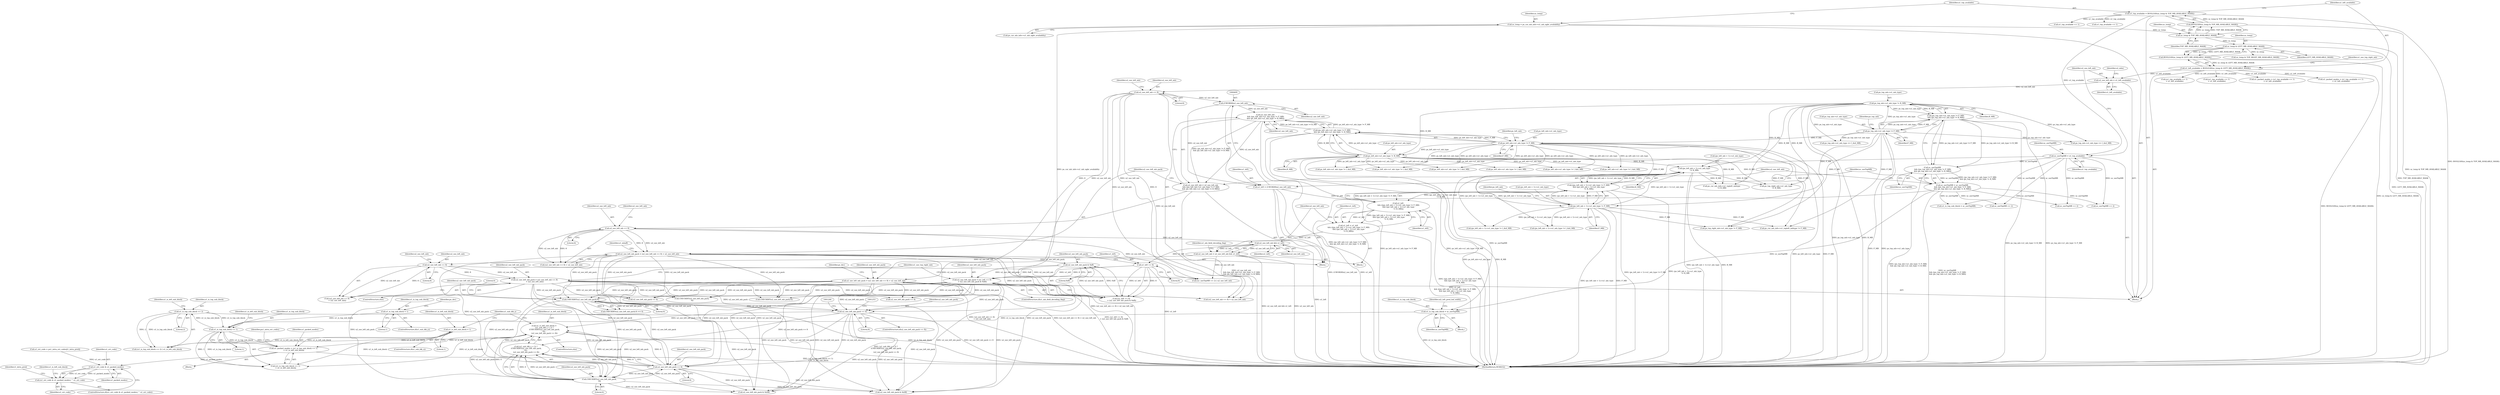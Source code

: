digraph "0_Android_a583270e1c96d307469c83dc42bd3c5f1b9ef63f@integer" {
"1001516" [label="(Call,u1_packed_modes = (u1_is_top_sub_block << 1)\n + u1_is_left_sub_block)"];
"1001519" [label="(Call,u1_is_top_sub_block << 1)"];
"1001704" [label="(Call,u1_is_top_sub_block << 2)"];
"1001020" [label="(Call,u1_is_top_sub_block = uc_useTopMB)"];
"1000285" [label="(Call,uc_useTopMB = u1_top_available)"];
"1000257" [label="(Call,u1_top_available = BOOLEAN(uc_temp & TOP_MB_AVAILABLE_MASK))"];
"1000259" [label="(Call,BOOLEAN(uc_temp & TOP_MB_AVAILABLE_MASK))"];
"1000260" [label="(Call,uc_temp & TOP_MB_AVAILABLE_MASK)"];
"1000251" [label="(Call,uc_temp = ps_cur_mb_info->u1_mb_ngbr_availablity)"];
"1000411" [label="(Call,uc_useTopMB = uc_useTopMB\n && ((ps_top_mb->u1_mb_type != P_MB)\n && (ps_top_mb->u1_mb_type != B_MB)))"];
"1000413" [label="(Call,uc_useTopMB\n && ((ps_top_mb->u1_mb_type != P_MB)\n && (ps_top_mb->u1_mb_type != B_MB)))"];
"1000415" [label="(Call,(ps_top_mb->u1_mb_type != P_MB)\n && (ps_top_mb->u1_mb_type != B_MB))"];
"1000416" [label="(Call,ps_top_mb->u1_mb_type != P_MB)"];
"1000421" [label="(Call,ps_top_mb->u1_mb_type != B_MB)"];
"1001453" [label="(Call,u1_is_top_sub_block = 1)"];
"1001439" [label="(Call,u1_is_left_sub_block =\n (u1_sub_blk_y < 2) ?\n (CHECKBIT(u2_use_left_mb_pack,\n 0)) :\n (u2_use_left_mb_pack >> 8))"];
"1001445" [label="(Call,CHECKBIT(u2_use_left_mb_pack,\n 0))"];
"1001448" [label="(Call,u2_use_left_mb_pack >> 8)"];
"1000494" [label="(Call,u2_use_left_mb_pack = (u2_use_left_mb << 8)\n + (u2_use_left_mb))"];
"1000497" [label="(Call,u2_use_left_mb << 8)"];
"1000477" [label="(Call,u2_use_left_mb = u2_use_left_mb && u1_left)"];
"1000479" [label="(Call,u2_use_left_mb && u1_left)"];
"1000444" [label="(Call,u2_use_left_mb << 8)"];
"1000426" [label="(Call,u2_use_left_mb = u2_use_left_mb\n && ((ps_left_mb->u1_mb_type != P_MB)\n && (ps_left_mb->u1_mb_type != B_MB)))"];
"1000428" [label="(Call,u2_use_left_mb\n && ((ps_left_mb->u1_mb_type != P_MB)\n && (ps_left_mb->u1_mb_type != B_MB)))"];
"1000408" [label="(Call,(UWORD8)u2_use_left_mb)"];
"1000394" [label="(Call,u2_use_left_mb << 8)"];
"1000289" [label="(Call,u2_use_left_mb = u1_left_available)"];
"1000264" [label="(Call,u1_left_available = BOOLEAN(uc_temp & LEFT_MB_AVAILABLE_MASK))"];
"1000266" [label="(Call,BOOLEAN(uc_temp & LEFT_MB_AVAILABLE_MASK))"];
"1000267" [label="(Call,uc_temp & LEFT_MB_AVAILABLE_MASK)"];
"1000430" [label="(Call,(ps_left_mb->u1_mb_type != P_MB)\n && (ps_left_mb->u1_mb_type != B_MB))"];
"1000431" [label="(Call,ps_left_mb->u1_mb_type != P_MB)"];
"1000436" [label="(Call,ps_left_mb->u1_mb_type != B_MB)"];
"1000458" [label="(Call,u1_left = u1_left\n && (((ps_left_mb + 1)->u1_mb_type != P_MB)\n && ((ps_left_mb + 1)->u1_mb_type\n != B_MB)))"];
"1000460" [label="(Call,u1_left\n && (((ps_left_mb + 1)->u1_mb_type != P_MB)\n && ((ps_left_mb + 1)->u1_mb_type\n != B_MB)))"];
"1000406" [label="(Call,u1_left = (UWORD8)u2_use_left_mb)"];
"1000462" [label="(Call,((ps_left_mb + 1)->u1_mb_type != P_MB)\n && ((ps_left_mb + 1)->u1_mb_type\n != B_MB))"];
"1000463" [label="(Call,(ps_left_mb + 1)->u1_mb_type != P_MB)"];
"1000470" [label="(Call,(ps_left_mb + 1)->u1_mb_type\n != B_MB)"];
"1001198" [label="(Call,CHECKBIT(u2_use_left_mb_pack,0))"];
"1000441" [label="(Call,u2_use_left_mb_pack = (u2_use_left_mb << 8) + u2_use_left_mb)"];
"1000391" [label="(Call,u2_use_left_mb_pack = (u2_use_left_mb << 8) + u2_use_left_mb)"];
"1000484" [label="(Call,u2_use_left_mb_pack = (u1_left << 8)\n + (u2_use_left_mb_pack & 0xff))"];
"1000487" [label="(Call,u1_left << 8)"];
"1000490" [label="(Call,u2_use_left_mb_pack & 0xff)"];
"1001238" [label="(Call,u2_use_left_mb_pack >> 8)"];
"1001435" [label="(Call,u1_is_left_sub_block = 1)"];
"1001594" [label="(Call,u1_err_code & u1_packed_modes)"];
"1001593" [label="(Call,(u1_err_code & u1_packed_modes) ^ u1_err_code)"];
"1000457" [label="(Block,)"];
"1002306" [label="(Call,u2_use_left_mb_pack >> 8)"];
"1000287" [label="(Identifier,u1_top_available)"];
"1001600" [label="(Identifier,i1_intra_pred)"];
"1001441" [label="(Call,(u1_sub_blk_y < 2) ?\n (CHECKBIT(u2_use_left_mb_pack,\n 0)) :\n (u2_use_left_mb_pack >> 8))"];
"1000440" [label="(Identifier,B_MB)"];
"1000429" [label="(Identifier,u2_use_left_mb)"];
"1001520" [label="(Identifier,u1_is_top_sub_block)"];
"1000499" [label="(Literal,8)"];
"1001825" [label="(Call,u1_is_top_sub_block = uc_useTopMB)"];
"1001891" [label="(Call,ps_top_mb->u1_mb_type == I_4x4_MB)"];
"1000395" [label="(Identifier,u2_use_left_mb)"];
"1000422" [label="(Call,ps_top_mb->u1_mb_type)"];
"1000461" [label="(Identifier,u1_left)"];
"1000413" [label="(Call,uc_useTopMB\n && ((ps_top_mb->u1_mb_type != P_MB)\n && (ps_top_mb->u1_mb_type != B_MB)))"];
"1002021" [label="(Call,CHECKBIT(u2_use_left_mb_pack,0))"];
"1000397" [label="(Identifier,u2_use_left_mb)"];
"1001943" [label="(Call,ps_left_mb->u1_mb_type != I_4x4_MB)"];
"1000463" [label="(Call,(ps_left_mb + 1)->u1_mb_type != P_MB)"];
"1000521" [label="(Call,ps_cur_mb_info->u1_topleft_mbtype != P_MB)"];
"1000497" [label="(Call,u2_use_left_mb << 8)"];
"1002064" [label="(Call,u2_use_left_mb_pack >> 8)"];
"1001130" [label="(Call,ps_left_mb->u1_mb_type != I_4x4_MB)"];
"1000259" [label="(Call,BOOLEAN(uc_temp & TOP_MB_AVAILABLE_MASK))"];
"1001238" [label="(Call,u2_use_left_mb_pack >> 8)"];
"1000404" [label="(Block,)"];
"1000410" [label="(Identifier,u2_use_left_mb)"];
"1000272" [label="(Identifier,u1_use_top_right_mb)"];
"1000425" [label="(Identifier,B_MB)"];
"1000478" [label="(Identifier,u2_use_left_mb)"];
"1000290" [label="(Identifier,u2_use_left_mb)"];
"1001037" [label="(Identifier,ui2_left_pred_buf_width)"];
"1002700" [label="(Call,u2_use_left_mb_pack & 0x0ff)"];
"1000291" [label="(Identifier,u1_left_available)"];
"1000392" [label="(Identifier,u2_use_left_mb_pack)"];
"1001592" [label="(ControlStructure,if((u1_err_code & u1_packed_modes) ^ u1_err_code))"];
"1000498" [label="(Identifier,u2_use_left_mb)"];
"1001704" [label="(Call,u1_is_top_sub_block << 2)"];
"1001594" [label="(Call,u1_err_code & u1_packed_modes)"];
"1000420" [label="(Identifier,P_MB)"];
"1002013" [label="(Call,ps_left_mb->u1_mb_type != I_4x4_MB)"];
"1000407" [label="(Identifier,u1_left)"];
"1000482" [label="(ControlStructure,if(u1_mb_field_decoding_flag))"];
"1001595" [label="(Identifier,u1_err_code)"];
"1000481" [label="(Identifier,u1_left)"];
"1000423" [label="(Identifier,ps_top_mb)"];
"1000251" [label="(Call,uc_temp = ps_cur_mb_info->u1_mb_ngbr_availablity)"];
"1001596" [label="(Identifier,u1_packed_modes)"];
"1000488" [label="(Identifier,u1_left)"];
"1001519" [label="(Call,u1_is_top_sub_block << 1)"];
"1001086" [label="(Call,ps_top_mb->u1_mb_type == I_4x4_MB)"];
"1000458" [label="(Call,u1_left = u1_left\n && (((ps_left_mb + 1)->u1_mb_type != P_MB)\n && ((ps_left_mb + 1)->u1_mb_type\n != B_MB)))"];
"1000464" [label="(Call,(ps_left_mb + 1)->u1_mb_type)"];
"1003097" [label="(Call,u2_use_left_mb_pack & 0x0ff)"];
"1001459" [label="(Identifier,ps_dec)"];
"1000447" [label="(Identifier,u2_use_left_mb)"];
"1001200" [label="(Literal,0)"];
"1001433" [label="(ControlStructure,if(u1_sub_blk_x))"];
"1001439" [label="(Call,u1_is_left_sub_block =\n (u1_sub_blk_y < 2) ?\n (CHECKBIT(u2_use_left_mb_pack,\n 0)) :\n (u2_use_left_mb_pack >> 8))"];
"1000401" [label="(Identifier,ps_dec)"];
"1000253" [label="(Call,ps_cur_mb_info->u1_mb_ngbr_availablity)"];
"1001525" [label="(Identifier,pu1_intra_err_codes)"];
"1000441" [label="(Call,u2_use_left_mb_pack = (u2_use_left_mb << 8) + u2_use_left_mb)"];
"1000526" [label="(Call,ps_cur_mb_info->u1_topleft_mbtype\n != B_MB)"];
"1000496" [label="(Call,(u2_use_left_mb << 8)\n + (u2_use_left_mb))"];
"1000491" [label="(Identifier,u2_use_left_mb_pack)"];
"1001239" [label="(Identifier,u2_use_left_mb_pack)"];
"1000432" [label="(Call,ps_left_mb->u1_mb_type)"];
"1001020" [label="(Call,u1_is_top_sub_block = uc_useTopMB)"];
"1001197" [label="(Call,CHECKBIT(u2_use_left_mb_pack,0) == 0)"];
"1000477" [label="(Call,u2_use_left_mb = u2_use_left_mb && u1_left)"];
"1000493" [label="(ControlStructure,else)"];
"1002638" [label="(Call,(u1_top_available << 1)\n + u1_left_available)"];
"1001199" [label="(Identifier,u2_use_left_mb_pack)"];
"1000476" [label="(Identifier,B_MB)"];
"1000437" [label="(Call,ps_left_mb->u1_mb_type)"];
"1002055" [label="(Call,(ps_left_mb + 1)->u1_mb_type != I_4x4_MB)"];
"1000444" [label="(Call,u2_use_left_mb << 8)"];
"1001521" [label="(Literal,1)"];
"1000267" [label="(Call,uc_temp & LEFT_MB_AVAILABLE_MASK)"];
"1001440" [label="(Identifier,u1_is_left_sub_block)"];
"1001448" [label="(Call,u2_use_left_mb_pack >> 8)"];
"1000285" [label="(Call,uc_useTopMB = u1_top_available)"];
"1002639" [label="(Call,u1_top_available << 1)"];
"1001022" [label="(Identifier,uc_useTopMB)"];
"1000494" [label="(Call,u2_use_left_mb_pack = (u2_use_left_mb << 8)\n + (u2_use_left_mb))"];
"1000462" [label="(Call,((ps_left_mb + 1)->u1_mb_type != P_MB)\n && ((ps_left_mb + 1)->u1_mb_type\n != B_MB))"];
"1001435" [label="(Call,u1_is_left_sub_block = 1)"];
"1001593" [label="(Call,(u1_err_code & u1_packed_modes) ^ u1_err_code)"];
"1000896" [label="(Call,uc_useTopMB << 2)"];
"1001437" [label="(Literal,1)"];
"1001198" [label="(Call,CHECKBIT(u2_use_left_mb_pack,0))"];
"1000393" [label="(Call,(u2_use_left_mb << 8) + u2_use_left_mb)"];
"1000431" [label="(Call,ps_left_mb->u1_mb_type != P_MB)"];
"1001587" [label="(Call,u1_err_code = pu1_intra_err_codes[i1_intra_pred])"];
"1000417" [label="(Call,ps_top_mb->u1_mb_type)"];
"1000430" [label="(Call,(ps_left_mb->u1_mb_type != P_MB)\n && (ps_left_mb->u1_mb_type != B_MB))"];
"1000415" [label="(Call,(ps_top_mb->u1_mb_type != P_MB)\n && (ps_top_mb->u1_mb_type != B_MB))"];
"1000502" [label="(Identifier,u1_use_top_right_mb)"];
"1001449" [label="(Identifier,u2_use_left_mb_pack)"];
"1000479" [label="(Call,u2_use_left_mb && u1_left)"];
"1000268" [label="(Identifier,uc_temp)"];
"1001453" [label="(Call,u1_is_top_sub_block = 1)"];
"1003254" [label="(MethodReturn,WORD32)"];
"1000274" [label="(Call,uc_temp & TOP_RIGHT_MB_AVAILABLE_MASK)"];
"1001368" [label="(Call,ps_left_mb->u1_mb_type != I_4x4_MB)"];
"1000414" [label="(Identifier,uc_useTopMB)"];
"1000443" [label="(Call,(u2_use_left_mb << 8) + u2_use_left_mb)"];
"1001017" [label="(Block,)"];
"1001229" [label="(Call,(ps_left_mb + 1)->u1_mb_type != I_4x4_MB)"];
"1000416" [label="(Call,ps_top_mb->u1_mb_type != P_MB)"];
"1000486" [label="(Call,(u1_left << 8)\n + (u2_use_left_mb_pack & 0xff))"];
"1001609" [label="(Identifier,u1_is_left_sub_block)"];
"1000446" [label="(Literal,8)"];
"1000485" [label="(Identifier,u2_use_left_mb_pack)"];
"1000506" [label="(Call,ps_top_right_mb->u1_mb_type != P_MB)"];
"1001597" [label="(Identifier,u1_err_code)"];
"1001514" [label="(Block,)"];
"1001454" [label="(Identifier,u1_is_top_sub_block)"];
"1001445" [label="(Call,CHECKBIT(u2_use_left_mb_pack,\n 0))"];
"1000257" [label="(Call,u1_top_available = BOOLEAN(uc_temp & TOP_MB_AVAILABLE_MASK))"];
"1000427" [label="(Identifier,u2_use_left_mb)"];
"1000265" [label="(Identifier,u1_left_available)"];
"1000411" [label="(Call,uc_useTopMB = uc_useTopMB\n && ((ps_top_mb->u1_mb_type != P_MB)\n && (ps_top_mb->u1_mb_type != B_MB)))"];
"1000252" [label="(Identifier,uc_temp)"];
"1001438" [label="(ControlStructure,else)"];
"1000408" [label="(Call,(UWORD8)u2_use_left_mb)"];
"1000262" [label="(Identifier,TOP_MB_AVAILABLE_MASK)"];
"1000471" [label="(Call,(ps_left_mb + 1)->u1_mb_type)"];
"1000243" [label="(Block,)"];
"1001455" [label="(Literal,1)"];
"1000449" [label="(Identifier,u1_mbaff)"];
"1000470" [label="(Call,(ps_left_mb + 1)->u1_mb_type\n != B_MB)"];
"1000436" [label="(Call,ps_left_mb->u1_mb_type != B_MB)"];
"1001447" [label="(Literal,0)"];
"1001518" [label="(Call,(u1_is_top_sub_block << 1)\n + u1_is_left_sub_block)"];
"1000412" [label="(Identifier,uc_useTopMB)"];
"1001190" [label="(Call,ps_left_mb->u1_mb_type != I_4x4_MB)"];
"1001452" [label="(Identifier,u1_sub_blk_y)"];
"1001201" [label="(Literal,0)"];
"1001021" [label="(Identifier,u1_is_top_sub_block)"];
"1000495" [label="(Identifier,u2_use_left_mb_pack)"];
"1000286" [label="(Identifier,uc_useTopMB)"];
"1000445" [label="(Identifier,u2_use_left_mb)"];
"1001436" [label="(Identifier,u1_is_left_sub_block)"];
"1001707" [label="(Identifier,u1_is_left_sub_block)"];
"1000490" [label="(Call,u2_use_left_mb_pack & 0xff)"];
"1000469" [label="(Identifier,P_MB)"];
"1000391" [label="(Call,u2_use_left_mb_pack = (u2_use_left_mb << 8) + u2_use_left_mb)"];
"1001450" [label="(Literal,8)"];
"1001705" [label="(Identifier,u1_is_top_sub_block)"];
"1001451" [label="(ControlStructure,if(u1_sub_blk_y))"];
"1000421" [label="(Call,ps_top_mb->u1_mb_type != B_MB)"];
"1000459" [label="(Identifier,u1_left)"];
"1000260" [label="(Call,uc_temp & TOP_MB_AVAILABLE_MASK)"];
"1000269" [label="(Identifier,LEFT_MB_AVAILABLE_MASK)"];
"1003244" [label="(Call,uc_useTopMB << 2)"];
"1000438" [label="(Identifier,ps_left_mb)"];
"1000261" [label="(Identifier,uc_temp)"];
"1001706" [label="(Literal,2)"];
"1000489" [label="(Literal,8)"];
"1000426" [label="(Call,u2_use_left_mb = u2_use_left_mb\n && ((ps_left_mb->u1_mb_type != P_MB)\n && (ps_left_mb->u1_mb_type != B_MB)))"];
"1000302" [label="(Identifier,u2_mbx)"];
"1000394" [label="(Call,u2_use_left_mb << 8)"];
"1000798" [label="(Call,(u1_top_available << 1)\n + u1_left_available)"];
"1000483" [label="(Identifier,u1_mb_field_decoding_flag)"];
"1002847" [label="(Call,uc_useTopMB << 2)"];
"1001237" [label="(ControlStructure,if(u2_use_left_mb_pack >> 8))"];
"1000799" [label="(Call,u1_top_available << 1)"];
"1000406" [label="(Call,u1_left = (UWORD8)u2_use_left_mb)"];
"1000895" [label="(Call,(uc_useTopMB << 2) | u2_use_left_mb)"];
"1001703" [label="(Call,(u1_is_top_sub_block << 2) | u1_is_left_sub_block)"];
"1000435" [label="(Identifier,P_MB)"];
"1000473" [label="(Identifier,ps_left_mb)"];
"1000442" [label="(Identifier,u2_use_left_mb_pack)"];
"1000289" [label="(Call,u2_use_left_mb = u1_left_available)"];
"1001517" [label="(Identifier,u1_packed_modes)"];
"1000264" [label="(Call,u1_left_available = BOOLEAN(uc_temp & LEFT_MB_AVAILABLE_MASK))"];
"1000428" [label="(Call,u2_use_left_mb\n && ((ps_left_mb->u1_mb_type != P_MB)\n && (ps_left_mb->u1_mb_type != B_MB)))"];
"1000258" [label="(Identifier,u1_top_available)"];
"1001446" [label="(Identifier,u2_use_left_mb_pack)"];
"1002303" [label="(Call,CHECKBIT(u2_use_left_mb_pack,\n 0))"];
"1000487" [label="(Call,u1_left << 8)"];
"1000396" [label="(Literal,8)"];
"1000460" [label="(Call,u1_left\n && (((ps_left_mb + 1)->u1_mb_type != P_MB)\n && ((ps_left_mb + 1)->u1_mb_type\n != B_MB)))"];
"1000492" [label="(Literal,0xff)"];
"1001240" [label="(Literal,8)"];
"1002197" [label="(Call,ps_left_mb->u1_mb_type != I_4x4_MB)"];
"1000500" [label="(Identifier,u2_use_left_mb)"];
"1000480" [label="(Identifier,u2_use_left_mb)"];
"1001516" [label="(Call,u1_packed_modes = (u1_is_top_sub_block << 1)\n + u1_is_left_sub_block)"];
"1000266" [label="(Call,BOOLEAN(uc_temp & LEFT_MB_AVAILABLE_MASK))"];
"1001522" [label="(Identifier,u1_is_left_sub_block)"];
"1000484" [label="(Call,u2_use_left_mb_pack = (u1_left << 8)\n + (u2_use_left_mb_pack & 0xff))"];
"1000511" [label="(Call,ps_top_right_mb->u1_mb_type\n != B_MB)"];
"1002636" [label="(Call,u1_packed_modes = (u1_top_available << 1)\n + u1_left_available)"];
"1000796" [label="(Call,u1_packed_modes = (u1_top_available << 1)\n + u1_left_available)"];
"1001516" -> "1001514"  [label="AST: "];
"1001516" -> "1001518"  [label="CFG: "];
"1001517" -> "1001516"  [label="AST: "];
"1001518" -> "1001516"  [label="AST: "];
"1001525" -> "1001516"  [label="CFG: "];
"1001516" -> "1003254"  [label="DDG: (u1_is_top_sub_block << 1)\n + u1_is_left_sub_block"];
"1001519" -> "1001516"  [label="DDG: u1_is_top_sub_block"];
"1001519" -> "1001516"  [label="DDG: 1"];
"1001439" -> "1001516"  [label="DDG: u1_is_left_sub_block"];
"1001435" -> "1001516"  [label="DDG: u1_is_left_sub_block"];
"1001516" -> "1001594"  [label="DDG: u1_packed_modes"];
"1001519" -> "1001518"  [label="AST: "];
"1001519" -> "1001521"  [label="CFG: "];
"1001520" -> "1001519"  [label="AST: "];
"1001521" -> "1001519"  [label="AST: "];
"1001522" -> "1001519"  [label="CFG: "];
"1001519" -> "1001518"  [label="DDG: u1_is_top_sub_block"];
"1001519" -> "1001518"  [label="DDG: 1"];
"1001704" -> "1001519"  [label="DDG: u1_is_top_sub_block"];
"1001020" -> "1001519"  [label="DDG: u1_is_top_sub_block"];
"1001453" -> "1001519"  [label="DDG: u1_is_top_sub_block"];
"1001519" -> "1001704"  [label="DDG: u1_is_top_sub_block"];
"1001704" -> "1001703"  [label="AST: "];
"1001704" -> "1001706"  [label="CFG: "];
"1001705" -> "1001704"  [label="AST: "];
"1001706" -> "1001704"  [label="AST: "];
"1001707" -> "1001704"  [label="CFG: "];
"1001704" -> "1003254"  [label="DDG: u1_is_top_sub_block"];
"1001704" -> "1001703"  [label="DDG: u1_is_top_sub_block"];
"1001704" -> "1001703"  [label="DDG: 2"];
"1001020" -> "1001017"  [label="AST: "];
"1001020" -> "1001022"  [label="CFG: "];
"1001021" -> "1001020"  [label="AST: "];
"1001022" -> "1001020"  [label="AST: "];
"1001037" -> "1001020"  [label="CFG: "];
"1001020" -> "1003254"  [label="DDG: u1_is_top_sub_block"];
"1000285" -> "1001020"  [label="DDG: uc_useTopMB"];
"1000411" -> "1001020"  [label="DDG: uc_useTopMB"];
"1000285" -> "1000243"  [label="AST: "];
"1000285" -> "1000287"  [label="CFG: "];
"1000286" -> "1000285"  [label="AST: "];
"1000287" -> "1000285"  [label="AST: "];
"1000290" -> "1000285"  [label="CFG: "];
"1000257" -> "1000285"  [label="DDG: u1_top_available"];
"1000285" -> "1000413"  [label="DDG: uc_useTopMB"];
"1000285" -> "1000896"  [label="DDG: uc_useTopMB"];
"1000285" -> "1001825"  [label="DDG: uc_useTopMB"];
"1000285" -> "1002847"  [label="DDG: uc_useTopMB"];
"1000285" -> "1003244"  [label="DDG: uc_useTopMB"];
"1000257" -> "1000243"  [label="AST: "];
"1000257" -> "1000259"  [label="CFG: "];
"1000258" -> "1000257"  [label="AST: "];
"1000259" -> "1000257"  [label="AST: "];
"1000265" -> "1000257"  [label="CFG: "];
"1000257" -> "1003254"  [label="DDG: BOOLEAN(uc_temp & TOP_MB_AVAILABLE_MASK)"];
"1000259" -> "1000257"  [label="DDG: uc_temp & TOP_MB_AVAILABLE_MASK"];
"1000257" -> "1000799"  [label="DDG: u1_top_available"];
"1000257" -> "1002639"  [label="DDG: u1_top_available"];
"1000259" -> "1000260"  [label="CFG: "];
"1000260" -> "1000259"  [label="AST: "];
"1000259" -> "1003254"  [label="DDG: uc_temp & TOP_MB_AVAILABLE_MASK"];
"1000260" -> "1000259"  [label="DDG: uc_temp"];
"1000260" -> "1000259"  [label="DDG: TOP_MB_AVAILABLE_MASK"];
"1000260" -> "1000262"  [label="CFG: "];
"1000261" -> "1000260"  [label="AST: "];
"1000262" -> "1000260"  [label="AST: "];
"1000260" -> "1003254"  [label="DDG: TOP_MB_AVAILABLE_MASK"];
"1000251" -> "1000260"  [label="DDG: uc_temp"];
"1000260" -> "1000267"  [label="DDG: uc_temp"];
"1000251" -> "1000243"  [label="AST: "];
"1000251" -> "1000253"  [label="CFG: "];
"1000252" -> "1000251"  [label="AST: "];
"1000253" -> "1000251"  [label="AST: "];
"1000258" -> "1000251"  [label="CFG: "];
"1000251" -> "1003254"  [label="DDG: ps_cur_mb_info->u1_mb_ngbr_availablity"];
"1000411" -> "1000404"  [label="AST: "];
"1000411" -> "1000413"  [label="CFG: "];
"1000412" -> "1000411"  [label="AST: "];
"1000413" -> "1000411"  [label="AST: "];
"1000427" -> "1000411"  [label="CFG: "];
"1000411" -> "1003254"  [label="DDG: uc_useTopMB\n && ((ps_top_mb->u1_mb_type != P_MB)\n && (ps_top_mb->u1_mb_type != B_MB))"];
"1000413" -> "1000411"  [label="DDG: uc_useTopMB"];
"1000413" -> "1000411"  [label="DDG: (ps_top_mb->u1_mb_type != P_MB)\n && (ps_top_mb->u1_mb_type != B_MB)"];
"1000411" -> "1000896"  [label="DDG: uc_useTopMB"];
"1000411" -> "1001825"  [label="DDG: uc_useTopMB"];
"1000411" -> "1002847"  [label="DDG: uc_useTopMB"];
"1000411" -> "1003244"  [label="DDG: uc_useTopMB"];
"1000413" -> "1000414"  [label="CFG: "];
"1000413" -> "1000415"  [label="CFG: "];
"1000414" -> "1000413"  [label="AST: "];
"1000415" -> "1000413"  [label="AST: "];
"1000413" -> "1003254"  [label="DDG: (ps_top_mb->u1_mb_type != P_MB)\n && (ps_top_mb->u1_mb_type != B_MB)"];
"1000415" -> "1000413"  [label="DDG: ps_top_mb->u1_mb_type != P_MB"];
"1000415" -> "1000413"  [label="DDG: ps_top_mb->u1_mb_type != B_MB"];
"1000415" -> "1000416"  [label="CFG: "];
"1000415" -> "1000421"  [label="CFG: "];
"1000416" -> "1000415"  [label="AST: "];
"1000421" -> "1000415"  [label="AST: "];
"1000415" -> "1003254"  [label="DDG: ps_top_mb->u1_mb_type != P_MB"];
"1000415" -> "1003254"  [label="DDG: ps_top_mb->u1_mb_type != B_MB"];
"1000416" -> "1000415"  [label="DDG: ps_top_mb->u1_mb_type"];
"1000416" -> "1000415"  [label="DDG: P_MB"];
"1000421" -> "1000415"  [label="DDG: ps_top_mb->u1_mb_type"];
"1000421" -> "1000415"  [label="DDG: B_MB"];
"1000416" -> "1000420"  [label="CFG: "];
"1000417" -> "1000416"  [label="AST: "];
"1000420" -> "1000416"  [label="AST: "];
"1000423" -> "1000416"  [label="CFG: "];
"1000416" -> "1003254"  [label="DDG: P_MB"];
"1000416" -> "1003254"  [label="DDG: ps_top_mb->u1_mb_type"];
"1000416" -> "1000421"  [label="DDG: ps_top_mb->u1_mb_type"];
"1000416" -> "1000431"  [label="DDG: P_MB"];
"1000416" -> "1000463"  [label="DDG: P_MB"];
"1000416" -> "1000506"  [label="DDG: P_MB"];
"1000416" -> "1000521"  [label="DDG: P_MB"];
"1000416" -> "1001086"  [label="DDG: ps_top_mb->u1_mb_type"];
"1000416" -> "1001891"  [label="DDG: ps_top_mb->u1_mb_type"];
"1000421" -> "1000425"  [label="CFG: "];
"1000422" -> "1000421"  [label="AST: "];
"1000425" -> "1000421"  [label="AST: "];
"1000421" -> "1003254"  [label="DDG: ps_top_mb->u1_mb_type"];
"1000421" -> "1003254"  [label="DDG: B_MB"];
"1000421" -> "1000436"  [label="DDG: B_MB"];
"1000421" -> "1000470"  [label="DDG: B_MB"];
"1000421" -> "1000511"  [label="DDG: B_MB"];
"1000421" -> "1000526"  [label="DDG: B_MB"];
"1000421" -> "1001086"  [label="DDG: ps_top_mb->u1_mb_type"];
"1000421" -> "1001891"  [label="DDG: ps_top_mb->u1_mb_type"];
"1001453" -> "1001451"  [label="AST: "];
"1001453" -> "1001455"  [label="CFG: "];
"1001454" -> "1001453"  [label="AST: "];
"1001455" -> "1001453"  [label="AST: "];
"1001459" -> "1001453"  [label="CFG: "];
"1001439" -> "1001438"  [label="AST: "];
"1001439" -> "1001441"  [label="CFG: "];
"1001440" -> "1001439"  [label="AST: "];
"1001441" -> "1001439"  [label="AST: "];
"1001452" -> "1001439"  [label="CFG: "];
"1001439" -> "1003254"  [label="DDG: (u1_sub_blk_y < 2) ?\n (CHECKBIT(u2_use_left_mb_pack,\n 0)) :\n (u2_use_left_mb_pack >> 8)"];
"1001445" -> "1001439"  [label="DDG: u2_use_left_mb_pack"];
"1001445" -> "1001439"  [label="DDG: 0"];
"1001238" -> "1001439"  [label="DDG: u2_use_left_mb_pack >> 8"];
"1001448" -> "1001439"  [label="DDG: u2_use_left_mb_pack"];
"1001448" -> "1001439"  [label="DDG: 8"];
"1001439" -> "1001518"  [label="DDG: u1_is_left_sub_block"];
"1001439" -> "1001703"  [label="DDG: u1_is_left_sub_block"];
"1001445" -> "1001441"  [label="AST: "];
"1001445" -> "1001447"  [label="CFG: "];
"1001446" -> "1001445"  [label="AST: "];
"1001447" -> "1001445"  [label="AST: "];
"1001441" -> "1001445"  [label="CFG: "];
"1001445" -> "1001441"  [label="DDG: u2_use_left_mb_pack"];
"1001445" -> "1001441"  [label="DDG: 0"];
"1001448" -> "1001445"  [label="DDG: u2_use_left_mb_pack"];
"1000494" -> "1001445"  [label="DDG: u2_use_left_mb_pack"];
"1001198" -> "1001445"  [label="DDG: u2_use_left_mb_pack"];
"1000441" -> "1001445"  [label="DDG: u2_use_left_mb_pack"];
"1001238" -> "1001445"  [label="DDG: u2_use_left_mb_pack"];
"1000391" -> "1001445"  [label="DDG: u2_use_left_mb_pack"];
"1000484" -> "1001445"  [label="DDG: u2_use_left_mb_pack"];
"1001445" -> "1001448"  [label="DDG: u2_use_left_mb_pack"];
"1001445" -> "1002700"  [label="DDG: u2_use_left_mb_pack"];
"1001445" -> "1003097"  [label="DDG: u2_use_left_mb_pack"];
"1001448" -> "1001441"  [label="AST: "];
"1001448" -> "1001450"  [label="CFG: "];
"1001449" -> "1001448"  [label="AST: "];
"1001450" -> "1001448"  [label="AST: "];
"1001441" -> "1001448"  [label="CFG: "];
"1001448" -> "1001441"  [label="DDG: u2_use_left_mb_pack"];
"1001448" -> "1001441"  [label="DDG: 8"];
"1000494" -> "1001448"  [label="DDG: u2_use_left_mb_pack"];
"1001198" -> "1001448"  [label="DDG: u2_use_left_mb_pack"];
"1000441" -> "1001448"  [label="DDG: u2_use_left_mb_pack"];
"1001238" -> "1001448"  [label="DDG: u2_use_left_mb_pack"];
"1000391" -> "1001448"  [label="DDG: u2_use_left_mb_pack"];
"1000484" -> "1001448"  [label="DDG: u2_use_left_mb_pack"];
"1001448" -> "1002700"  [label="DDG: u2_use_left_mb_pack"];
"1001448" -> "1003097"  [label="DDG: u2_use_left_mb_pack"];
"1000494" -> "1000493"  [label="AST: "];
"1000494" -> "1000496"  [label="CFG: "];
"1000495" -> "1000494"  [label="AST: "];
"1000496" -> "1000494"  [label="AST: "];
"1000502" -> "1000494"  [label="CFG: "];
"1000494" -> "1003254"  [label="DDG: (u2_use_left_mb << 8)\n + (u2_use_left_mb)"];
"1000497" -> "1000494"  [label="DDG: u2_use_left_mb"];
"1000497" -> "1000494"  [label="DDG: 8"];
"1000494" -> "1001198"  [label="DDG: u2_use_left_mb_pack"];
"1000494" -> "1001238"  [label="DDG: u2_use_left_mb_pack"];
"1000494" -> "1002021"  [label="DDG: u2_use_left_mb_pack"];
"1000494" -> "1002064"  [label="DDG: u2_use_left_mb_pack"];
"1000494" -> "1002303"  [label="DDG: u2_use_left_mb_pack"];
"1000494" -> "1002306"  [label="DDG: u2_use_left_mb_pack"];
"1000494" -> "1002700"  [label="DDG: u2_use_left_mb_pack"];
"1000494" -> "1003097"  [label="DDG: u2_use_left_mb_pack"];
"1000497" -> "1000496"  [label="AST: "];
"1000497" -> "1000499"  [label="CFG: "];
"1000498" -> "1000497"  [label="AST: "];
"1000499" -> "1000497"  [label="AST: "];
"1000500" -> "1000497"  [label="CFG: "];
"1000497" -> "1000496"  [label="DDG: u2_use_left_mb"];
"1000497" -> "1000496"  [label="DDG: 8"];
"1000477" -> "1000497"  [label="DDG: u2_use_left_mb"];
"1000497" -> "1000895"  [label="DDG: u2_use_left_mb"];
"1000477" -> "1000457"  [label="AST: "];
"1000477" -> "1000479"  [label="CFG: "];
"1000478" -> "1000477"  [label="AST: "];
"1000479" -> "1000477"  [label="AST: "];
"1000483" -> "1000477"  [label="CFG: "];
"1000477" -> "1003254"  [label="DDG: u2_use_left_mb && u1_left"];
"1000477" -> "1003254"  [label="DDG: u2_use_left_mb"];
"1000479" -> "1000477"  [label="DDG: u2_use_left_mb"];
"1000479" -> "1000477"  [label="DDG: u1_left"];
"1000477" -> "1000895"  [label="DDG: u2_use_left_mb"];
"1000479" -> "1000480"  [label="CFG: "];
"1000479" -> "1000481"  [label="CFG: "];
"1000480" -> "1000479"  [label="AST: "];
"1000481" -> "1000479"  [label="AST: "];
"1000479" -> "1003254"  [label="DDG: u1_left"];
"1000444" -> "1000479"  [label="DDG: u2_use_left_mb"];
"1000458" -> "1000479"  [label="DDG: u1_left"];
"1000479" -> "1000487"  [label="DDG: u1_left"];
"1000444" -> "1000443"  [label="AST: "];
"1000444" -> "1000446"  [label="CFG: "];
"1000445" -> "1000444"  [label="AST: "];
"1000446" -> "1000444"  [label="AST: "];
"1000447" -> "1000444"  [label="CFG: "];
"1000444" -> "1000441"  [label="DDG: u2_use_left_mb"];
"1000444" -> "1000441"  [label="DDG: 8"];
"1000444" -> "1000443"  [label="DDG: u2_use_left_mb"];
"1000444" -> "1000443"  [label="DDG: 8"];
"1000426" -> "1000444"  [label="DDG: u2_use_left_mb"];
"1000444" -> "1000895"  [label="DDG: u2_use_left_mb"];
"1000426" -> "1000404"  [label="AST: "];
"1000426" -> "1000428"  [label="CFG: "];
"1000427" -> "1000426"  [label="AST: "];
"1000428" -> "1000426"  [label="AST: "];
"1000442" -> "1000426"  [label="CFG: "];
"1000426" -> "1003254"  [label="DDG: u2_use_left_mb\n && ((ps_left_mb->u1_mb_type != P_MB)\n && (ps_left_mb->u1_mb_type != B_MB))"];
"1000428" -> "1000426"  [label="DDG: u2_use_left_mb"];
"1000428" -> "1000426"  [label="DDG: (ps_left_mb->u1_mb_type != P_MB)\n && (ps_left_mb->u1_mb_type != B_MB)"];
"1000428" -> "1000429"  [label="CFG: "];
"1000428" -> "1000430"  [label="CFG: "];
"1000429" -> "1000428"  [label="AST: "];
"1000430" -> "1000428"  [label="AST: "];
"1000428" -> "1003254"  [label="DDG: (ps_left_mb->u1_mb_type != P_MB)\n && (ps_left_mb->u1_mb_type != B_MB)"];
"1000408" -> "1000428"  [label="DDG: u2_use_left_mb"];
"1000430" -> "1000428"  [label="DDG: ps_left_mb->u1_mb_type != P_MB"];
"1000430" -> "1000428"  [label="DDG: ps_left_mb->u1_mb_type != B_MB"];
"1000408" -> "1000406"  [label="AST: "];
"1000408" -> "1000410"  [label="CFG: "];
"1000409" -> "1000408"  [label="AST: "];
"1000410" -> "1000408"  [label="AST: "];
"1000406" -> "1000408"  [label="CFG: "];
"1000408" -> "1000406"  [label="DDG: u2_use_left_mb"];
"1000394" -> "1000408"  [label="DDG: u2_use_left_mb"];
"1000394" -> "1000393"  [label="AST: "];
"1000394" -> "1000396"  [label="CFG: "];
"1000395" -> "1000394"  [label="AST: "];
"1000396" -> "1000394"  [label="AST: "];
"1000397" -> "1000394"  [label="CFG: "];
"1000394" -> "1000391"  [label="DDG: u2_use_left_mb"];
"1000394" -> "1000391"  [label="DDG: 8"];
"1000394" -> "1000393"  [label="DDG: u2_use_left_mb"];
"1000394" -> "1000393"  [label="DDG: 8"];
"1000289" -> "1000394"  [label="DDG: u2_use_left_mb"];
"1000394" -> "1000895"  [label="DDG: u2_use_left_mb"];
"1000289" -> "1000243"  [label="AST: "];
"1000289" -> "1000291"  [label="CFG: "];
"1000290" -> "1000289"  [label="AST: "];
"1000291" -> "1000289"  [label="AST: "];
"1000302" -> "1000289"  [label="CFG: "];
"1000264" -> "1000289"  [label="DDG: u1_left_available"];
"1000264" -> "1000243"  [label="AST: "];
"1000264" -> "1000266"  [label="CFG: "];
"1000265" -> "1000264"  [label="AST: "];
"1000266" -> "1000264"  [label="AST: "];
"1000272" -> "1000264"  [label="CFG: "];
"1000264" -> "1003254"  [label="DDG: BOOLEAN(uc_temp & LEFT_MB_AVAILABLE_MASK)"];
"1000266" -> "1000264"  [label="DDG: uc_temp & LEFT_MB_AVAILABLE_MASK"];
"1000264" -> "1000796"  [label="DDG: u1_left_available"];
"1000264" -> "1000798"  [label="DDG: u1_left_available"];
"1000264" -> "1002636"  [label="DDG: u1_left_available"];
"1000264" -> "1002638"  [label="DDG: u1_left_available"];
"1000266" -> "1000267"  [label="CFG: "];
"1000267" -> "1000266"  [label="AST: "];
"1000266" -> "1003254"  [label="DDG: uc_temp & LEFT_MB_AVAILABLE_MASK"];
"1000267" -> "1000266"  [label="DDG: uc_temp"];
"1000267" -> "1000266"  [label="DDG: LEFT_MB_AVAILABLE_MASK"];
"1000267" -> "1000269"  [label="CFG: "];
"1000268" -> "1000267"  [label="AST: "];
"1000269" -> "1000267"  [label="AST: "];
"1000267" -> "1003254"  [label="DDG: LEFT_MB_AVAILABLE_MASK"];
"1000267" -> "1000274"  [label="DDG: uc_temp"];
"1000430" -> "1000431"  [label="CFG: "];
"1000430" -> "1000436"  [label="CFG: "];
"1000431" -> "1000430"  [label="AST: "];
"1000436" -> "1000430"  [label="AST: "];
"1000430" -> "1003254"  [label="DDG: ps_left_mb->u1_mb_type != B_MB"];
"1000430" -> "1003254"  [label="DDG: ps_left_mb->u1_mb_type != P_MB"];
"1000431" -> "1000430"  [label="DDG: ps_left_mb->u1_mb_type"];
"1000431" -> "1000430"  [label="DDG: P_MB"];
"1000436" -> "1000430"  [label="DDG: ps_left_mb->u1_mb_type"];
"1000436" -> "1000430"  [label="DDG: B_MB"];
"1000431" -> "1000435"  [label="CFG: "];
"1000432" -> "1000431"  [label="AST: "];
"1000435" -> "1000431"  [label="AST: "];
"1000438" -> "1000431"  [label="CFG: "];
"1000431" -> "1003254"  [label="DDG: ps_left_mb->u1_mb_type"];
"1000431" -> "1003254"  [label="DDG: P_MB"];
"1000431" -> "1000436"  [label="DDG: ps_left_mb->u1_mb_type"];
"1000431" -> "1000463"  [label="DDG: P_MB"];
"1000431" -> "1000506"  [label="DDG: P_MB"];
"1000431" -> "1000521"  [label="DDG: P_MB"];
"1000431" -> "1001130"  [label="DDG: ps_left_mb->u1_mb_type"];
"1000431" -> "1001190"  [label="DDG: ps_left_mb->u1_mb_type"];
"1000431" -> "1001368"  [label="DDG: ps_left_mb->u1_mb_type"];
"1000431" -> "1001943"  [label="DDG: ps_left_mb->u1_mb_type"];
"1000431" -> "1002013"  [label="DDG: ps_left_mb->u1_mb_type"];
"1000431" -> "1002197"  [label="DDG: ps_left_mb->u1_mb_type"];
"1000436" -> "1000440"  [label="CFG: "];
"1000437" -> "1000436"  [label="AST: "];
"1000440" -> "1000436"  [label="AST: "];
"1000436" -> "1003254"  [label="DDG: ps_left_mb->u1_mb_type"];
"1000436" -> "1003254"  [label="DDG: B_MB"];
"1000436" -> "1000470"  [label="DDG: B_MB"];
"1000436" -> "1000511"  [label="DDG: B_MB"];
"1000436" -> "1000526"  [label="DDG: B_MB"];
"1000436" -> "1001130"  [label="DDG: ps_left_mb->u1_mb_type"];
"1000436" -> "1001190"  [label="DDG: ps_left_mb->u1_mb_type"];
"1000436" -> "1001368"  [label="DDG: ps_left_mb->u1_mb_type"];
"1000436" -> "1001943"  [label="DDG: ps_left_mb->u1_mb_type"];
"1000436" -> "1002013"  [label="DDG: ps_left_mb->u1_mb_type"];
"1000436" -> "1002197"  [label="DDG: ps_left_mb->u1_mb_type"];
"1000458" -> "1000457"  [label="AST: "];
"1000458" -> "1000460"  [label="CFG: "];
"1000459" -> "1000458"  [label="AST: "];
"1000460" -> "1000458"  [label="AST: "];
"1000478" -> "1000458"  [label="CFG: "];
"1000458" -> "1003254"  [label="DDG: u1_left\n && (((ps_left_mb + 1)->u1_mb_type != P_MB)\n && ((ps_left_mb + 1)->u1_mb_type\n != B_MB))"];
"1000460" -> "1000458"  [label="DDG: u1_left"];
"1000460" -> "1000458"  [label="DDG: ((ps_left_mb + 1)->u1_mb_type != P_MB)\n && ((ps_left_mb + 1)->u1_mb_type\n != B_MB)"];
"1000460" -> "1000461"  [label="CFG: "];
"1000460" -> "1000462"  [label="CFG: "];
"1000461" -> "1000460"  [label="AST: "];
"1000462" -> "1000460"  [label="AST: "];
"1000460" -> "1003254"  [label="DDG: ((ps_left_mb + 1)->u1_mb_type != P_MB)\n && ((ps_left_mb + 1)->u1_mb_type\n != B_MB)"];
"1000406" -> "1000460"  [label="DDG: u1_left"];
"1000462" -> "1000460"  [label="DDG: (ps_left_mb + 1)->u1_mb_type != P_MB"];
"1000462" -> "1000460"  [label="DDG: (ps_left_mb + 1)->u1_mb_type\n != B_MB"];
"1000406" -> "1000404"  [label="AST: "];
"1000407" -> "1000406"  [label="AST: "];
"1000412" -> "1000406"  [label="CFG: "];
"1000406" -> "1003254"  [label="DDG: u1_left"];
"1000406" -> "1003254"  [label="DDG: (UWORD8)u2_use_left_mb"];
"1000462" -> "1000463"  [label="CFG: "];
"1000462" -> "1000470"  [label="CFG: "];
"1000463" -> "1000462"  [label="AST: "];
"1000470" -> "1000462"  [label="AST: "];
"1000462" -> "1003254"  [label="DDG: (ps_left_mb + 1)->u1_mb_type != P_MB"];
"1000462" -> "1003254"  [label="DDG: (ps_left_mb + 1)->u1_mb_type\n != B_MB"];
"1000463" -> "1000462"  [label="DDG: (ps_left_mb + 1)->u1_mb_type"];
"1000463" -> "1000462"  [label="DDG: P_MB"];
"1000470" -> "1000462"  [label="DDG: (ps_left_mb + 1)->u1_mb_type"];
"1000470" -> "1000462"  [label="DDG: B_MB"];
"1000463" -> "1000469"  [label="CFG: "];
"1000464" -> "1000463"  [label="AST: "];
"1000469" -> "1000463"  [label="AST: "];
"1000473" -> "1000463"  [label="CFG: "];
"1000463" -> "1003254"  [label="DDG: P_MB"];
"1000463" -> "1003254"  [label="DDG: (ps_left_mb + 1)->u1_mb_type"];
"1000463" -> "1000470"  [label="DDG: (ps_left_mb + 1)->u1_mb_type"];
"1000463" -> "1000506"  [label="DDG: P_MB"];
"1000463" -> "1000521"  [label="DDG: P_MB"];
"1000463" -> "1001229"  [label="DDG: (ps_left_mb + 1)->u1_mb_type"];
"1000463" -> "1002055"  [label="DDG: (ps_left_mb + 1)->u1_mb_type"];
"1000470" -> "1000476"  [label="CFG: "];
"1000471" -> "1000470"  [label="AST: "];
"1000476" -> "1000470"  [label="AST: "];
"1000470" -> "1003254"  [label="DDG: B_MB"];
"1000470" -> "1003254"  [label="DDG: (ps_left_mb + 1)->u1_mb_type"];
"1000470" -> "1000511"  [label="DDG: B_MB"];
"1000470" -> "1000526"  [label="DDG: B_MB"];
"1000470" -> "1001229"  [label="DDG: (ps_left_mb + 1)->u1_mb_type"];
"1000470" -> "1002055"  [label="DDG: (ps_left_mb + 1)->u1_mb_type"];
"1001198" -> "1001197"  [label="AST: "];
"1001198" -> "1001200"  [label="CFG: "];
"1001199" -> "1001198"  [label="AST: "];
"1001200" -> "1001198"  [label="AST: "];
"1001201" -> "1001198"  [label="CFG: "];
"1001198" -> "1001197"  [label="DDG: u2_use_left_mb_pack"];
"1001198" -> "1001197"  [label="DDG: 0"];
"1000441" -> "1001198"  [label="DDG: u2_use_left_mb_pack"];
"1000391" -> "1001198"  [label="DDG: u2_use_left_mb_pack"];
"1000484" -> "1001198"  [label="DDG: u2_use_left_mb_pack"];
"1001198" -> "1001238"  [label="DDG: u2_use_left_mb_pack"];
"1001198" -> "1002700"  [label="DDG: u2_use_left_mb_pack"];
"1001198" -> "1003097"  [label="DDG: u2_use_left_mb_pack"];
"1000441" -> "1000404"  [label="AST: "];
"1000441" -> "1000443"  [label="CFG: "];
"1000442" -> "1000441"  [label="AST: "];
"1000443" -> "1000441"  [label="AST: "];
"1000449" -> "1000441"  [label="CFG: "];
"1000441" -> "1003254"  [label="DDG: (u2_use_left_mb << 8) + u2_use_left_mb"];
"1000441" -> "1000490"  [label="DDG: u2_use_left_mb_pack"];
"1000441" -> "1001238"  [label="DDG: u2_use_left_mb_pack"];
"1000441" -> "1002021"  [label="DDG: u2_use_left_mb_pack"];
"1000441" -> "1002064"  [label="DDG: u2_use_left_mb_pack"];
"1000441" -> "1002303"  [label="DDG: u2_use_left_mb_pack"];
"1000441" -> "1002306"  [label="DDG: u2_use_left_mb_pack"];
"1000441" -> "1002700"  [label="DDG: u2_use_left_mb_pack"];
"1000441" -> "1003097"  [label="DDG: u2_use_left_mb_pack"];
"1000391" -> "1000243"  [label="AST: "];
"1000391" -> "1000393"  [label="CFG: "];
"1000392" -> "1000391"  [label="AST: "];
"1000393" -> "1000391"  [label="AST: "];
"1000401" -> "1000391"  [label="CFG: "];
"1000391" -> "1003254"  [label="DDG: (u2_use_left_mb << 8) + u2_use_left_mb"];
"1000391" -> "1001238"  [label="DDG: u2_use_left_mb_pack"];
"1000391" -> "1002021"  [label="DDG: u2_use_left_mb_pack"];
"1000391" -> "1002064"  [label="DDG: u2_use_left_mb_pack"];
"1000391" -> "1002303"  [label="DDG: u2_use_left_mb_pack"];
"1000391" -> "1002306"  [label="DDG: u2_use_left_mb_pack"];
"1000391" -> "1002700"  [label="DDG: u2_use_left_mb_pack"];
"1000391" -> "1003097"  [label="DDG: u2_use_left_mb_pack"];
"1000484" -> "1000482"  [label="AST: "];
"1000484" -> "1000486"  [label="CFG: "];
"1000485" -> "1000484"  [label="AST: "];
"1000486" -> "1000484"  [label="AST: "];
"1000502" -> "1000484"  [label="CFG: "];
"1000484" -> "1003254"  [label="DDG: (u1_left << 8)\n + (u2_use_left_mb_pack & 0xff)"];
"1000487" -> "1000484"  [label="DDG: u1_left"];
"1000487" -> "1000484"  [label="DDG: 8"];
"1000490" -> "1000484"  [label="DDG: u2_use_left_mb_pack"];
"1000490" -> "1000484"  [label="DDG: 0xff"];
"1000484" -> "1001238"  [label="DDG: u2_use_left_mb_pack"];
"1000484" -> "1002021"  [label="DDG: u2_use_left_mb_pack"];
"1000484" -> "1002064"  [label="DDG: u2_use_left_mb_pack"];
"1000484" -> "1002303"  [label="DDG: u2_use_left_mb_pack"];
"1000484" -> "1002306"  [label="DDG: u2_use_left_mb_pack"];
"1000484" -> "1002700"  [label="DDG: u2_use_left_mb_pack"];
"1000484" -> "1003097"  [label="DDG: u2_use_left_mb_pack"];
"1000487" -> "1000486"  [label="AST: "];
"1000487" -> "1000489"  [label="CFG: "];
"1000488" -> "1000487"  [label="AST: "];
"1000489" -> "1000487"  [label="AST: "];
"1000491" -> "1000487"  [label="CFG: "];
"1000487" -> "1003254"  [label="DDG: u1_left"];
"1000487" -> "1000486"  [label="DDG: u1_left"];
"1000487" -> "1000486"  [label="DDG: 8"];
"1000490" -> "1000486"  [label="AST: "];
"1000490" -> "1000492"  [label="CFG: "];
"1000491" -> "1000490"  [label="AST: "];
"1000492" -> "1000490"  [label="AST: "];
"1000486" -> "1000490"  [label="CFG: "];
"1000490" -> "1000486"  [label="DDG: u2_use_left_mb_pack"];
"1000490" -> "1000486"  [label="DDG: 0xff"];
"1001238" -> "1001237"  [label="AST: "];
"1001238" -> "1001240"  [label="CFG: "];
"1001239" -> "1001238"  [label="AST: "];
"1001240" -> "1001238"  [label="AST: "];
"1001244" -> "1001238"  [label="CFG: "];
"1001253" -> "1001238"  [label="CFG: "];
"1001238" -> "1003254"  [label="DDG: u2_use_left_mb_pack >> 8"];
"1001238" -> "1001441"  [label="DDG: u2_use_left_mb_pack >> 8"];
"1001238" -> "1002700"  [label="DDG: u2_use_left_mb_pack"];
"1001238" -> "1003097"  [label="DDG: u2_use_left_mb_pack"];
"1001435" -> "1001433"  [label="AST: "];
"1001435" -> "1001437"  [label="CFG: "];
"1001436" -> "1001435"  [label="AST: "];
"1001437" -> "1001435"  [label="AST: "];
"1001452" -> "1001435"  [label="CFG: "];
"1001435" -> "1001518"  [label="DDG: u1_is_left_sub_block"];
"1001435" -> "1001703"  [label="DDG: u1_is_left_sub_block"];
"1001594" -> "1001593"  [label="AST: "];
"1001594" -> "1001596"  [label="CFG: "];
"1001595" -> "1001594"  [label="AST: "];
"1001596" -> "1001594"  [label="AST: "];
"1001597" -> "1001594"  [label="CFG: "];
"1001594" -> "1001593"  [label="DDG: u1_err_code"];
"1001594" -> "1001593"  [label="DDG: u1_packed_modes"];
"1001587" -> "1001594"  [label="DDG: u1_err_code"];
"1001593" -> "1001592"  [label="AST: "];
"1001593" -> "1001597"  [label="CFG: "];
"1001597" -> "1001593"  [label="AST: "];
"1001600" -> "1001593"  [label="CFG: "];
"1001609" -> "1001593"  [label="CFG: "];
}
